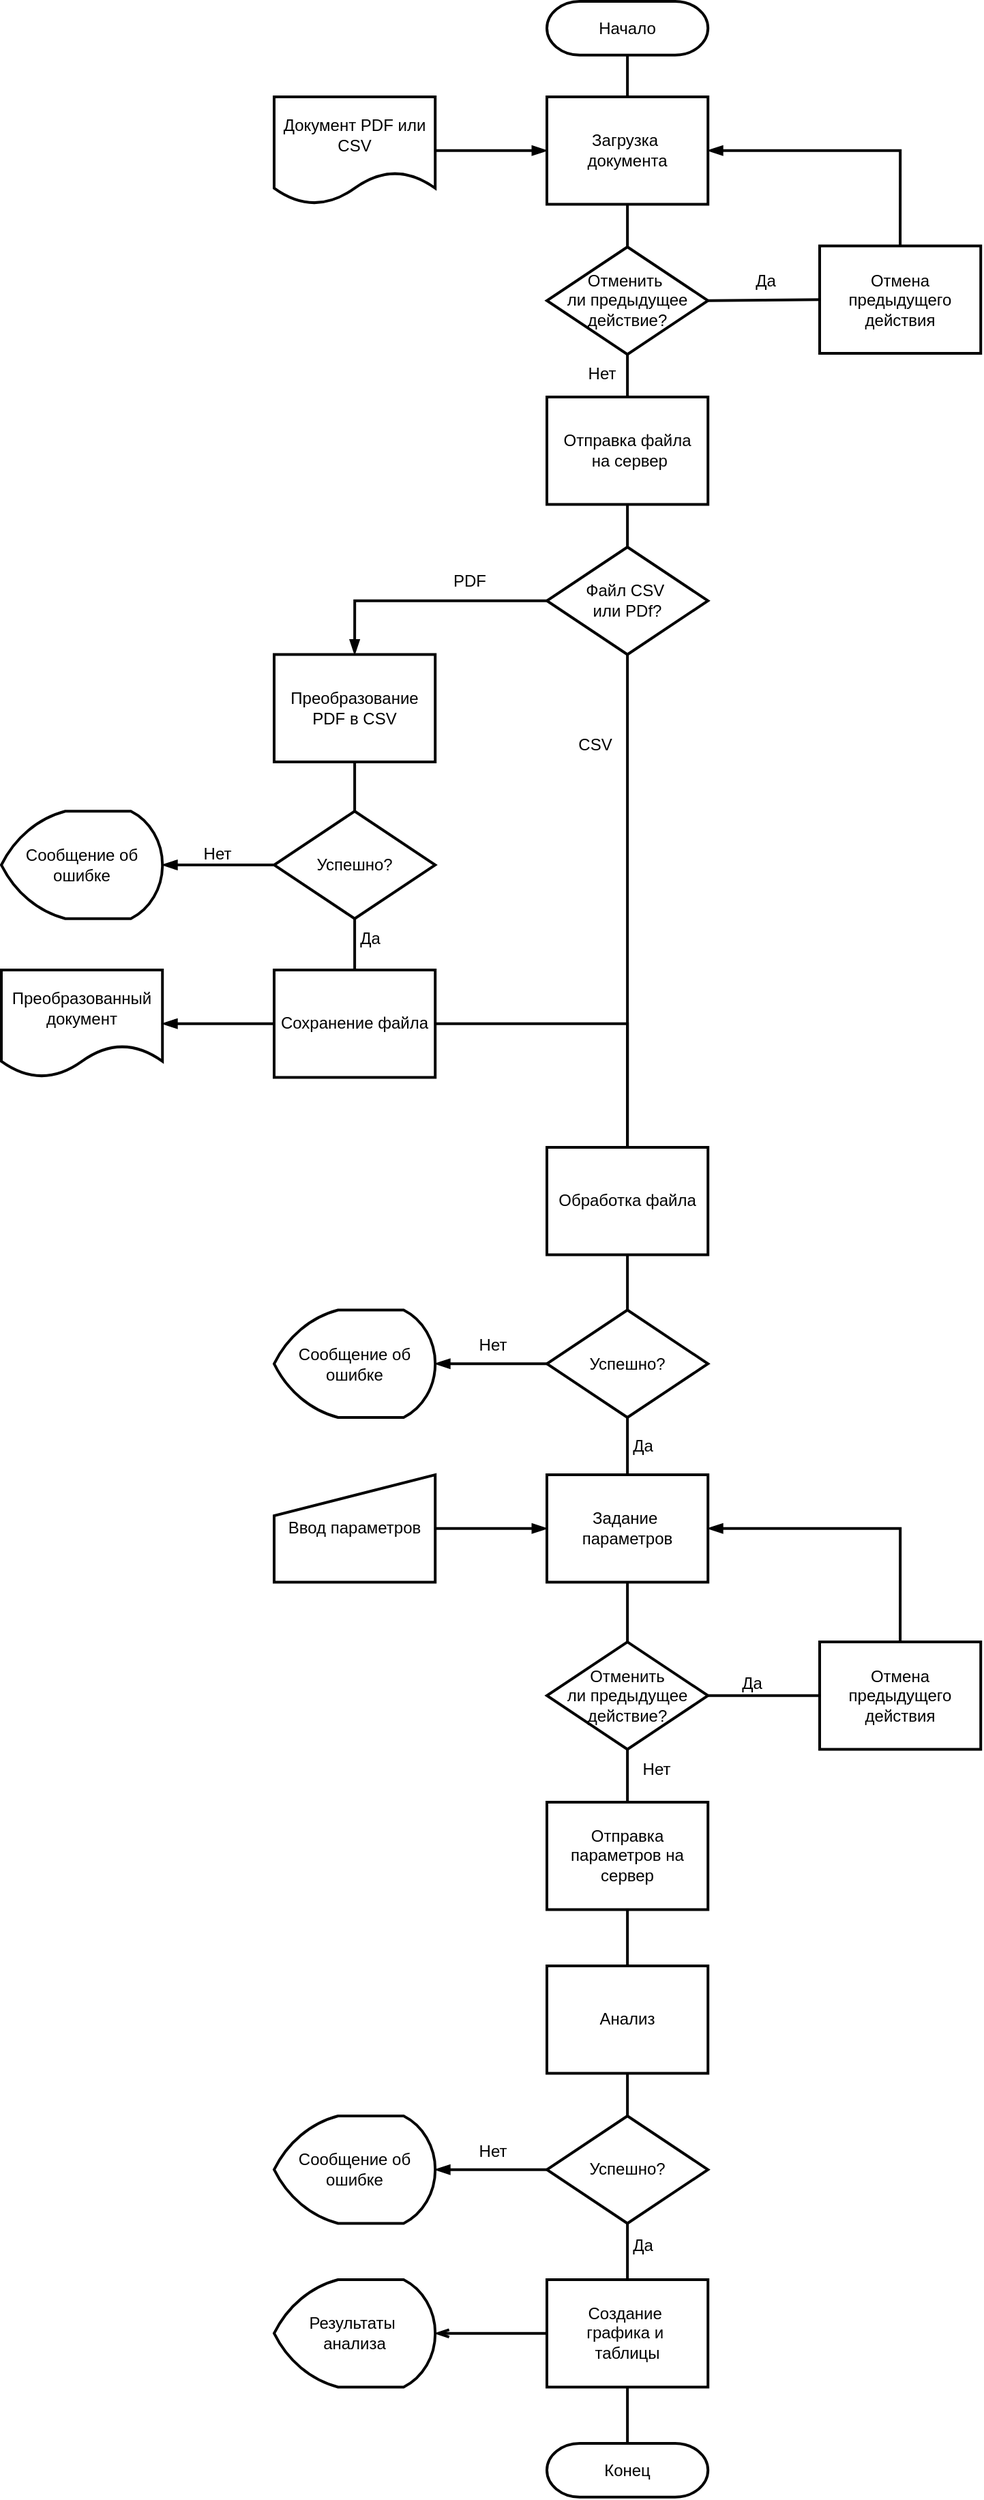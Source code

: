 <mxfile>
    <diagram id="cA_NNs_CJCysyV5ECCQ1" name="Page-1">
        <mxGraphModel dx="865" dy="826" grid="1" gridSize="10" guides="1" tooltips="1" connect="1" arrows="1" fold="1" page="1" pageScale="1" pageWidth="3300" pageHeight="2339" math="0" shadow="0">
            <root>
                <mxCell id="0"/>
                <mxCell id="1" parent="0"/>
                <mxCell id="9" style="edgeStyle=orthogonalEdgeStyle;html=1;exitX=0.5;exitY=1;exitDx=0;exitDy=0;entryX=0.5;entryY=0;entryDx=0;entryDy=0;exitPerimeter=0;endArrow=none;endFill=0;strokeWidth=2;" parent="1" source="2" target="12" edge="1">
                    <mxGeometry relative="1" as="geometry">
                        <mxPoint x="539.055" y="70" as="targetPoint"/>
                    </mxGeometry>
                </mxCell>
                <mxCell id="2" value="Начало" style="strokeWidth=2;html=1;shape=stencil(xVXBboMwDP0ajkxAtK49Tqw79rJJO7vUpVFDgpysdH+/0IBaoDCayyQO+Bne83NsJWCpPkCJQRJJKDBgb0GSfCIVXIJRZAObOTh4EbmwcuFq6ULQJWbGYScgDluBLqMNqSNWfGcaBi4PSNzUWbYOolf7Tf2wNFNSWhKupO5kbvKWDLi0/0ZnRxY9PTuZnyZ2UWkVCjRIHfRqbuOAIHn3VornKX14KHUdtbp/KX09rhT7Ka19uhf3xeKZHdx4GLsjt1zNPDAvuZb9cXdezRzIzXY3IsdSi4wtIEu3kB1zUt9yd7fIEurlHiTadKFOeK2+P99T/lsGweUNw8vycQagzL5QrwZqKFgTn0M4cx2SMlC3ocMvgHIMLU+4F5B3UrpCLG/g5uzvl7vwcNzr2TyKf7Tsc8aZUBonNsHigzm7oCPDydK9IpyY2j0Xwt1OYwsxILig7q68AL8=);whiteSpace=wrap;aspect=fixed;" parent="1" vertex="1">
                    <mxGeometry x="480" y="110" width="118.11" height="39.37" as="geometry"/>
                </mxCell>
                <mxCell id="8" style="edgeStyle=none;html=1;exitX=0.5;exitY=1;exitDx=0;exitDy=0;entryX=0.5;entryY=0;entryDx=0;entryDy=0;endArrow=none;endFill=0;strokeWidth=2;" parent="1" source="4" target="7" edge="1">
                    <mxGeometry relative="1" as="geometry"/>
                </mxCell>
                <mxCell id="45" style="edgeStyle=none;html=1;exitX=1;exitY=0.5;exitDx=0;exitDy=0;entryX=0;entryY=0.5;entryDx=0;entryDy=0;endArrow=none;endFill=0;strokeWidth=2;" parent="1" source="4" target="44" edge="1">
                    <mxGeometry relative="1" as="geometry"/>
                </mxCell>
                <mxCell id="4" value="&lt;div&gt;&lt;font color=&quot;#000000&quot;&gt;Отменить&amp;nbsp;&lt;/font&gt;&lt;/div&gt;&lt;div&gt;ли предыдущее действие&lt;span style=&quot;background-color: transparent;&quot;&gt;?&lt;/span&gt;&lt;/div&gt;" style="rhombus;whiteSpace=wrap;html=1;aspect=fixed;strokeWidth=2;" parent="1" vertex="1">
                    <mxGeometry x="480" y="290" width="118.11" height="78.74" as="geometry"/>
                </mxCell>
                <mxCell id="11" style="edgeStyle=none;html=1;exitX=0.5;exitY=1;exitDx=0;exitDy=0;entryX=0.5;entryY=0;entryDx=0;entryDy=0;endArrow=none;endFill=0;strokeWidth=2;" parent="1" source="7" target="10" edge="1">
                    <mxGeometry relative="1" as="geometry"/>
                </mxCell>
                <mxCell id="7" value="Отправка файла&lt;div&gt;&amp;nbsp;на сервер&lt;/div&gt;" style="rounded=0;whiteSpace=wrap;html=1;aspect=fixed;strokeWidth=2;" parent="1" vertex="1">
                    <mxGeometry x="480" y="400" width="118.11" height="78.74" as="geometry"/>
                </mxCell>
                <mxCell id="20" style="edgeStyle=orthogonalEdgeStyle;html=1;exitX=0;exitY=0.5;exitDx=0;exitDy=0;entryX=0.5;entryY=0;entryDx=0;entryDy=0;endArrow=blockThin;endFill=1;rounded=0;curved=0;strokeWidth=2;" parent="1" source="10" target="18" edge="1">
                    <mxGeometry relative="1" as="geometry"/>
                </mxCell>
                <mxCell id="21" style="edgeStyle=none;html=1;exitX=0.5;exitY=1;exitDx=0;exitDy=0;entryX=0.5;entryY=0;entryDx=0;entryDy=0;endArrow=none;endFill=0;strokeWidth=2;" parent="1" source="10" target="19" edge="1">
                    <mxGeometry relative="1" as="geometry"/>
                </mxCell>
                <mxCell id="10" value="Файл CSV&amp;nbsp;&lt;div&gt;или PDf?&lt;/div&gt;" style="rhombus;whiteSpace=wrap;html=1;aspect=fixed;strokeWidth=2;" parent="1" vertex="1">
                    <mxGeometry x="480" y="510" width="118.11" height="78.74" as="geometry"/>
                </mxCell>
                <mxCell id="63" style="edgeStyle=none;html=1;exitX=0.5;exitY=1;exitDx=0;exitDy=0;entryX=0.5;entryY=0;entryDx=0;entryDy=0;endArrow=none;endFill=0;strokeWidth=2;" parent="1" source="12" target="4" edge="1">
                    <mxGeometry relative="1" as="geometry"/>
                </mxCell>
                <mxCell id="12" value="Загрузка&amp;nbsp;&lt;div&gt;документа&lt;/div&gt;" style="rounded=0;whiteSpace=wrap;html=1;aspect=fixed;strokeWidth=2;" parent="1" vertex="1">
                    <mxGeometry x="480" y="180" width="118.11" height="78.74" as="geometry"/>
                </mxCell>
                <mxCell id="17" style="edgeStyle=none;html=1;exitX=1;exitY=0.5;exitDx=0;exitDy=0;entryX=0;entryY=0.5;entryDx=0;entryDy=0;endArrow=blockThin;endFill=1;strokeWidth=2;" parent="1" source="16" target="12" edge="1">
                    <mxGeometry relative="1" as="geometry"/>
                </mxCell>
                <mxCell id="16" value="Документ PDF или CSV" style="shape=document;whiteSpace=wrap;html=1;boundedLbl=1;aspect=fixed;strokeWidth=2;" parent="1" vertex="1">
                    <mxGeometry x="280" y="180" width="118.11" height="78.74" as="geometry"/>
                </mxCell>
                <mxCell id="88" style="edgeStyle=none;html=1;exitX=0.5;exitY=1;exitDx=0;exitDy=0;entryX=0.5;entryY=0;entryDx=0;entryDy=0;endArrow=none;endFill=0;strokeWidth=2;" parent="1" source="18" target="87" edge="1">
                    <mxGeometry relative="1" as="geometry"/>
                </mxCell>
                <mxCell id="18" value="Преобразование PDF в CSV" style="rounded=0;whiteSpace=wrap;html=1;aspect=fixed;strokeWidth=2;" parent="1" vertex="1">
                    <mxGeometry x="280" y="588.74" width="118.11" height="78.74" as="geometry"/>
                </mxCell>
                <mxCell id="27" style="edgeStyle=none;html=1;exitX=0.5;exitY=1;exitDx=0;exitDy=0;entryX=0.5;entryY=0;entryDx=0;entryDy=0;endArrow=none;endFill=0;strokeWidth=2;" parent="1" source="19" target="26" edge="1">
                    <mxGeometry relative="1" as="geometry">
                        <mxPoint x="529.055" y="1080.0" as="sourcePoint"/>
                    </mxGeometry>
                </mxCell>
                <mxCell id="19" value="Обработка файла" style="rounded=0;whiteSpace=wrap;html=1;aspect=fixed;strokeWidth=2;" parent="1" vertex="1">
                    <mxGeometry x="480" y="950" width="118.11" height="78.74" as="geometry"/>
                </mxCell>
                <mxCell id="24" value="Преобразованный документ" style="shape=document;whiteSpace=wrap;html=1;boundedLbl=1;aspect=fixed;strokeWidth=2;" parent="1" vertex="1">
                    <mxGeometry x="80" y="820" width="118.11" height="78.74" as="geometry"/>
                </mxCell>
                <mxCell id="25" style="edgeStyle=none;html=1;endArrow=blockThin;endFill=1;exitX=0;exitY=0.5;exitDx=0;exitDy=0;entryX=1;entryY=0.5;entryDx=0;entryDy=0;strokeWidth=2;" parent="1" source="90" target="24" edge="1">
                    <mxGeometry relative="1" as="geometry">
                        <mxPoint x="280" y="879.03" as="sourcePoint"/>
                        <mxPoint x="158.11" y="879.03" as="targetPoint"/>
                    </mxGeometry>
                </mxCell>
                <mxCell id="29" style="edgeStyle=none;html=1;exitX=0.5;exitY=1;exitDx=0;exitDy=0;entryX=0.5;entryY=0;entryDx=0;entryDy=0;endArrow=none;endFill=0;strokeWidth=2;" parent="1" source="26" target="30" edge="1">
                    <mxGeometry relative="1" as="geometry">
                        <mxPoint x="669.5" y="1251.26" as="targetPoint"/>
                    </mxGeometry>
                </mxCell>
                <mxCell id="42" style="edgeStyle=none;html=1;exitX=0;exitY=0.5;exitDx=0;exitDy=0;entryX=1;entryY=0.5;entryDx=0;entryDy=0;entryPerimeter=0;endArrow=blockThin;endFill=1;strokeWidth=2;" parent="1" source="26" target="99" edge="1">
                    <mxGeometry relative="1" as="geometry">
                        <mxPoint x="470.95" y="1150.0" as="sourcePoint"/>
                        <mxPoint x="249.06" y="1150.0" as="targetPoint"/>
                    </mxGeometry>
                </mxCell>
                <mxCell id="26" value="Успешно?" style="rhombus;whiteSpace=wrap;html=1;aspect=fixed;strokeWidth=2;" parent="1" vertex="1">
                    <mxGeometry x="480" y="1069.26" width="118.11" height="78.74" as="geometry"/>
                </mxCell>
                <mxCell id="34" style="edgeStyle=none;html=1;exitX=0.5;exitY=1;exitDx=0;exitDy=0;entryX=0.5;entryY=0;entryDx=0;entryDy=0;endArrow=none;endFill=0;strokeWidth=2;" parent="1" source="30" target="33" edge="1">
                    <mxGeometry relative="1" as="geometry"/>
                </mxCell>
                <mxCell id="30" value="Задание&amp;nbsp;&lt;div&gt;параметров&lt;/div&gt;" style="rounded=0;whiteSpace=wrap;html=1;aspect=fixed;strokeWidth=2;" parent="1" vertex="1">
                    <mxGeometry x="480" y="1190" width="118.11" height="78.74" as="geometry"/>
                </mxCell>
                <mxCell id="32" style="edgeStyle=none;html=1;exitX=1;exitY=0.5;exitDx=0;exitDy=0;entryX=0;entryY=0.5;entryDx=0;entryDy=0;endArrow=blockThin;endFill=1;strokeWidth=2;" parent="1" source="31" target="30" edge="1">
                    <mxGeometry relative="1" as="geometry"/>
                </mxCell>
                <mxCell id="31" value="Ввод параметров" style="shape=manualInput;whiteSpace=wrap;html=1;aspect=fixed;strokeWidth=2;" parent="1" vertex="1">
                    <mxGeometry x="280" y="1190" width="118.11" height="78.74" as="geometry"/>
                </mxCell>
                <mxCell id="58" style="edgeStyle=orthogonalEdgeStyle;html=1;exitX=1;exitY=0.5;exitDx=0;exitDy=0;entryX=0;entryY=0.5;entryDx=0;entryDy=0;rounded=0;curved=0;endArrow=none;endFill=0;strokeWidth=2;" parent="1" source="33" target="49" edge="1">
                    <mxGeometry relative="1" as="geometry">
                        <mxPoint x="830" y="1531.26" as="targetPoint"/>
                    </mxGeometry>
                </mxCell>
                <mxCell id="110" style="edgeStyle=none;html=1;exitX=0.5;exitY=1;exitDx=0;exitDy=0;entryX=0.5;entryY=0;entryDx=0;entryDy=0;endArrow=none;endFill=0;strokeWidth=2;" parent="1" source="33" target="38" edge="1">
                    <mxGeometry relative="1" as="geometry"/>
                </mxCell>
                <mxCell id="33" value="Отменить&lt;div&gt;ли предыдущее действие?&lt;/div&gt;" style="rhombus;whiteSpace=wrap;html=1;aspect=fixed;strokeWidth=2;" parent="1" vertex="1">
                    <mxGeometry x="480" y="1312.52" width="118.11" height="78.74" as="geometry"/>
                </mxCell>
                <mxCell id="54" style="edgeStyle=none;html=1;exitX=0.5;exitY=1;exitDx=0;exitDy=0;entryX=0.5;entryY=0;entryDx=0;entryDy=0;endArrow=none;endFill=0;strokeWidth=2;" parent="1" source="38" target="105" edge="1">
                    <mxGeometry relative="1" as="geometry"/>
                </mxCell>
                <mxCell id="38" value="Отправка параметров на сервер" style="rounded=0;whiteSpace=wrap;html=1;aspect=fixed;strokeWidth=2;" parent="1" vertex="1">
                    <mxGeometry x="480" y="1430" width="118.11" height="78.74" as="geometry"/>
                </mxCell>
                <mxCell id="55" style="edgeStyle=none;html=1;exitX=0.5;exitY=1;exitDx=0;exitDy=0;entryX=0.5;entryY=0;entryDx=0;entryDy=0;strokeWidth=2;endArrow=none;endFill=0;" parent="1" source="39" target="70" edge="1">
                    <mxGeometry relative="1" as="geometry">
                        <mxPoint x="668.769" y="1821.26" as="targetPoint"/>
                    </mxGeometry>
                </mxCell>
                <mxCell id="39" value="Успешно?" style="rhombus;whiteSpace=wrap;html=1;aspect=fixed;strokeWidth=2;" parent="1" vertex="1">
                    <mxGeometry x="480" y="1660" width="118.11" height="78.74" as="geometry"/>
                </mxCell>
                <mxCell id="46" style="edgeStyle=orthogonalEdgeStyle;html=1;exitX=0.5;exitY=0;exitDx=0;exitDy=0;entryX=1;entryY=0.5;entryDx=0;entryDy=0;endArrow=blockThin;endFill=1;rounded=0;curved=0;strokeWidth=2;" parent="1" source="44" target="12" edge="1">
                    <mxGeometry relative="1" as="geometry"/>
                </mxCell>
                <mxCell id="44" value="Отмена&lt;div&gt;предыдущего действия&lt;/div&gt;" style="rounded=0;whiteSpace=wrap;html=1;aspect=fixed;strokeWidth=2;" parent="1" vertex="1">
                    <mxGeometry x="680" y="289.26" width="118.11" height="78.74" as="geometry"/>
                </mxCell>
                <mxCell id="53" style="edgeStyle=orthogonalEdgeStyle;html=1;exitX=0.5;exitY=0;exitDx=0;exitDy=0;entryX=1;entryY=0.5;entryDx=0;entryDy=0;endArrow=blockThin;endFill=1;rounded=0;curved=0;strokeWidth=2;" parent="1" source="49" target="30" edge="1">
                    <mxGeometry relative="1" as="geometry"/>
                </mxCell>
                <mxCell id="49" value="Отмена предыдущего действия" style="rounded=0;whiteSpace=wrap;html=1;aspect=fixed;strokeWidth=2;" parent="1" vertex="1">
                    <mxGeometry x="680" y="1312.52" width="118.11" height="78.74" as="geometry"/>
                </mxCell>
                <mxCell id="69" value="Результаты&amp;nbsp;&lt;div&gt;анализа&lt;/div&gt;" style="strokeWidth=2;html=1;shape=mxgraph.flowchart.display;whiteSpace=wrap;aspect=fixed;" parent="1" vertex="1">
                    <mxGeometry x="280" y="1780" width="118.11" height="78.74" as="geometry"/>
                </mxCell>
                <mxCell id="72" style="edgeStyle=none;html=1;exitX=0.5;exitY=1;exitDx=0;exitDy=0;entryX=0.5;entryY=0;entryDx=0;entryDy=0;entryPerimeter=0;strokeWidth=2;endArrow=none;endFill=0;" parent="1" source="70" target="73" edge="1">
                    <mxGeometry relative="1" as="geometry">
                        <mxPoint x="690" y="2031.26" as="targetPoint"/>
                    </mxGeometry>
                </mxCell>
                <mxCell id="70" value="Создание&amp;nbsp;&lt;div&gt;графика&amp;nbsp;&lt;span style=&quot;background-color: transparent;&quot;&gt;и&amp;nbsp;&lt;/span&gt;&lt;/div&gt;&lt;div&gt;таблицы&lt;/div&gt;" style="rounded=0;whiteSpace=wrap;html=1;aspect=fixed;strokeWidth=2;" parent="1" vertex="1">
                    <mxGeometry x="480" y="1780" width="118.11" height="78.74" as="geometry"/>
                </mxCell>
                <mxCell id="71" style="edgeStyle=none;html=1;exitX=0;exitY=0.5;exitDx=0;exitDy=0;entryX=1;entryY=0.5;entryDx=0;entryDy=0;entryPerimeter=0;strokeWidth=2;endArrow=openThin;endFill=0;" parent="1" source="70" target="69" edge="1">
                    <mxGeometry relative="1" as="geometry"/>
                </mxCell>
                <mxCell id="73" value="Конец" style="strokeWidth=2;html=1;shape=stencil(xVXBboMwDP0ajkxAtK49Tqw79rJJO7vUpVFDgpysdH+/0IBaoDCayyQO+Bne83NsJWCpPkCJQRJJKDBgb0GSfCIVXIJRZAObOTh4EbmwcuFq6ULQJWbGYScgDluBLqMNqSNWfGcaBi4PSNzUWbYOolf7Tf2wNFNSWhKupO5kbvKWDLi0/0ZnRxY9PTuZnyZ2UWkVCjRIHfRqbuOAIHn3VornKX14KHUdtbp/KX09rhT7Ka19uhf3xeKZHdx4GLsjt1zNPDAvuZb9cXdezRzIzXY3IsdSi4wtIEu3kB1zUt9yd7fIEurlHiTadKFOeK2+P99T/lsGweUNw8vycQagzL5QrwZqKFgTn0M4cx2SMlC3ocMvgHIMLU+4F5B3UrpCLG/g5uzvl7vwcNzr2TyKf7Tsc8aZUBonNsHigzm7oCPDydK9IpyY2j0Xwt1OYwsxILig7q68AL8=);whiteSpace=wrap;aspect=fixed;" parent="1" vertex="1">
                    <mxGeometry x="480" y="1900.0" width="118.11" height="39.37" as="geometry"/>
                </mxCell>
                <mxCell id="83" value="Да" style="text;html=1;align=center;verticalAlign=middle;resizable=0;points=[];autosize=1;strokeColor=none;fillColor=none;strokeWidth=2;" parent="1" vertex="1">
                    <mxGeometry x="620" y="300" width="40" height="30" as="geometry"/>
                </mxCell>
                <mxCell id="84" value="Нет" style="text;html=1;align=center;verticalAlign=middle;resizable=0;points=[];autosize=1;strokeColor=none;fillColor=none;strokeWidth=2;" parent="1" vertex="1">
                    <mxGeometry x="500" y="368" width="40" height="30" as="geometry"/>
                </mxCell>
                <mxCell id="85" value="PDF" style="text;html=1;align=center;verticalAlign=middle;resizable=0;points=[];autosize=1;strokeColor=none;fillColor=none;strokeWidth=2;" parent="1" vertex="1">
                    <mxGeometry x="398.11" y="520" width="50" height="30" as="geometry"/>
                </mxCell>
                <mxCell id="86" value="CSV" style="text;html=1;align=center;verticalAlign=middle;resizable=0;points=[];autosize=1;strokeColor=none;fillColor=none;strokeWidth=2;" parent="1" vertex="1">
                    <mxGeometry x="490" y="640" width="50" height="30" as="geometry"/>
                </mxCell>
                <mxCell id="89" style="edgeStyle=none;html=1;exitX=0.5;exitY=1;exitDx=0;exitDy=0;entryX=0.5;entryY=0;entryDx=0;entryDy=0;strokeWidth=2;endArrow=none;endFill=0;" parent="1" source="87" target="90" edge="1">
                    <mxGeometry relative="1" as="geometry">
                        <mxPoint x="719" y="830" as="targetPoint"/>
                    </mxGeometry>
                </mxCell>
                <mxCell id="87" value="Успешно?" style="rhombus;whiteSpace=wrap;html=1;aspect=fixed;strokeWidth=2;" parent="1" vertex="1">
                    <mxGeometry x="280" y="703.63" width="118.11" height="78.74" as="geometry"/>
                </mxCell>
                <mxCell id="92" style="edgeStyle=orthogonalEdgeStyle;html=1;exitX=1;exitY=0.5;exitDx=0;exitDy=0;entryX=0.5;entryY=0;entryDx=0;entryDy=0;endArrow=none;endFill=0;rounded=0;curved=0;strokeWidth=2;" parent="1" source="90" target="19" edge="1">
                    <mxGeometry relative="1" as="geometry"/>
                </mxCell>
                <mxCell id="90" value="Сохранение файла" style="rounded=0;whiteSpace=wrap;html=1;aspect=fixed;strokeWidth=2;" parent="1" vertex="1">
                    <mxGeometry x="280" y="820" width="118.11" height="78.74" as="geometry"/>
                </mxCell>
                <mxCell id="91" value="Да" style="text;html=1;align=center;verticalAlign=middle;resizable=0;points=[];autosize=1;strokeColor=none;fillColor=none;strokeWidth=2;" parent="1" vertex="1">
                    <mxGeometry x="330" y="782.37" width="40" height="30" as="geometry"/>
                </mxCell>
                <mxCell id="96" value="Сообщение об ошибке" style="strokeWidth=2;html=1;shape=mxgraph.flowchart.display;whiteSpace=wrap;aspect=fixed;" parent="1" vertex="1">
                    <mxGeometry x="80" y="703.63" width="118.11" height="78.74" as="geometry"/>
                </mxCell>
                <mxCell id="97" style="edgeStyle=none;html=1;exitX=0;exitY=0.5;exitDx=0;exitDy=0;entryX=1;entryY=0.5;entryDx=0;entryDy=0;entryPerimeter=0;strokeWidth=2;endArrow=blockThin;endFill=1;" parent="1" source="87" target="96" edge="1">
                    <mxGeometry relative="1" as="geometry">
                        <mxPoint x="250" y="790" as="targetPoint"/>
                    </mxGeometry>
                </mxCell>
                <mxCell id="98" value="Нет" style="text;html=1;align=center;verticalAlign=middle;resizable=0;points=[];autosize=1;strokeColor=none;fillColor=none;strokeWidth=2;" parent="1" vertex="1">
                    <mxGeometry x="218.11" y="720" width="40" height="30" as="geometry"/>
                </mxCell>
                <mxCell id="99" value="Сообщение об ошибке" style="strokeWidth=2;html=1;shape=mxgraph.flowchart.display;whiteSpace=wrap;aspect=fixed;" parent="1" vertex="1">
                    <mxGeometry x="280" y="1069.26" width="118.11" height="78.74" as="geometry"/>
                </mxCell>
                <mxCell id="100" value="Нет" style="text;html=1;align=center;verticalAlign=middle;resizable=0;points=[];autosize=1;strokeColor=none;fillColor=none;strokeWidth=2;" parent="1" vertex="1">
                    <mxGeometry x="420" y="1080" width="40" height="30" as="geometry"/>
                </mxCell>
                <mxCell id="101" value="Да" style="text;html=1;align=center;verticalAlign=middle;resizable=0;points=[];autosize=1;strokeColor=none;fillColor=none;strokeWidth=2;" parent="1" vertex="1">
                    <mxGeometry x="530" y="1154" width="40" height="30" as="geometry"/>
                </mxCell>
                <mxCell id="103" value="Да" style="text;html=1;align=center;verticalAlign=middle;resizable=0;points=[];autosize=1;strokeColor=none;fillColor=none;strokeWidth=2;" parent="1" vertex="1">
                    <mxGeometry x="610" y="1328" width="40" height="30" as="geometry"/>
                </mxCell>
                <mxCell id="104" value="Нет" style="text;html=1;align=center;verticalAlign=middle;resizable=0;points=[];autosize=1;strokeColor=none;fillColor=none;strokeWidth=2;" parent="1" vertex="1">
                    <mxGeometry x="540" y="1391.26" width="40" height="30" as="geometry"/>
                </mxCell>
                <mxCell id="107" style="edgeStyle=none;html=1;exitX=0.5;exitY=1;exitDx=0;exitDy=0;entryX=0.5;entryY=0;entryDx=0;entryDy=0;endArrow=none;endFill=0;strokeWidth=2;" parent="1" source="105" target="39" edge="1">
                    <mxGeometry relative="1" as="geometry"/>
                </mxCell>
                <mxCell id="105" value="Анализ" style="rounded=0;whiteSpace=wrap;html=1;aspect=fixed;strokeWidth=2;" parent="1" vertex="1">
                    <mxGeometry x="480" y="1550" width="118.11" height="78.74" as="geometry"/>
                </mxCell>
                <mxCell id="111" style="edgeStyle=none;html=1;exitX=0;exitY=0.5;exitDx=0;exitDy=0;entryX=1;entryY=0.5;entryDx=0;entryDy=0;entryPerimeter=0;endArrow=blockThin;endFill=1;strokeWidth=2;" parent="1" source="39" target="112" edge="1">
                    <mxGeometry relative="1" as="geometry">
                        <mxPoint x="458.11" y="1699.74" as="sourcePoint"/>
                        <mxPoint x="227.17" y="1740.74" as="targetPoint"/>
                    </mxGeometry>
                </mxCell>
                <mxCell id="112" value="Сообщение об ошибке" style="strokeWidth=2;html=1;shape=mxgraph.flowchart.display;whiteSpace=wrap;aspect=fixed;" parent="1" vertex="1">
                    <mxGeometry x="280" y="1660" width="118.11" height="78.74" as="geometry"/>
                </mxCell>
                <mxCell id="113" value="Нет" style="text;html=1;align=center;verticalAlign=middle;resizable=0;points=[];autosize=1;strokeColor=none;fillColor=none;strokeWidth=2;" parent="1" vertex="1">
                    <mxGeometry x="420" y="1670.74" width="40" height="30" as="geometry"/>
                </mxCell>
                <mxCell id="114" value="Да" style="text;html=1;align=center;verticalAlign=middle;resizable=0;points=[];autosize=1;strokeColor=none;fillColor=none;" vertex="1" parent="1">
                    <mxGeometry x="530" y="1740" width="40" height="30" as="geometry"/>
                </mxCell>
            </root>
        </mxGraphModel>
    </diagram>
</mxfile>